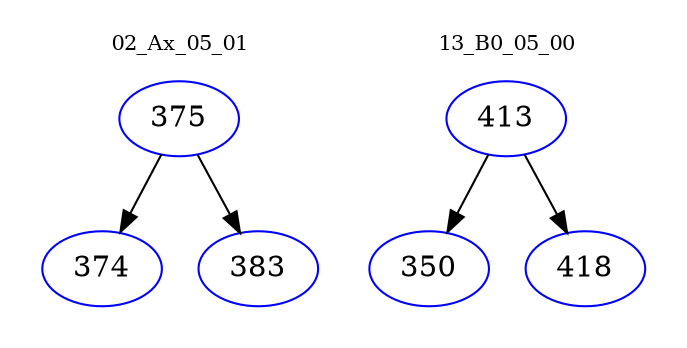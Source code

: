 digraph{
subgraph cluster_0 {
color = white
label = "02_Ax_05_01";
fontsize=10;
T0_375 [label="375", color="blue"]
T0_375 -> T0_374 [color="black"]
T0_374 [label="374", color="blue"]
T0_375 -> T0_383 [color="black"]
T0_383 [label="383", color="blue"]
}
subgraph cluster_1 {
color = white
label = "13_B0_05_00";
fontsize=10;
T1_413 [label="413", color="blue"]
T1_413 -> T1_350 [color="black"]
T1_350 [label="350", color="blue"]
T1_413 -> T1_418 [color="black"]
T1_418 [label="418", color="blue"]
}
}
